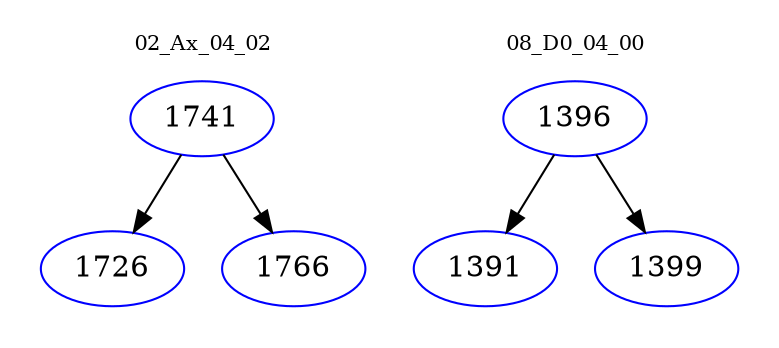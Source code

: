 digraph{
subgraph cluster_0 {
color = white
label = "02_Ax_04_02";
fontsize=10;
T0_1741 [label="1741", color="blue"]
T0_1741 -> T0_1726 [color="black"]
T0_1726 [label="1726", color="blue"]
T0_1741 -> T0_1766 [color="black"]
T0_1766 [label="1766", color="blue"]
}
subgraph cluster_1 {
color = white
label = "08_D0_04_00";
fontsize=10;
T1_1396 [label="1396", color="blue"]
T1_1396 -> T1_1391 [color="black"]
T1_1391 [label="1391", color="blue"]
T1_1396 -> T1_1399 [color="black"]
T1_1399 [label="1399", color="blue"]
}
}

